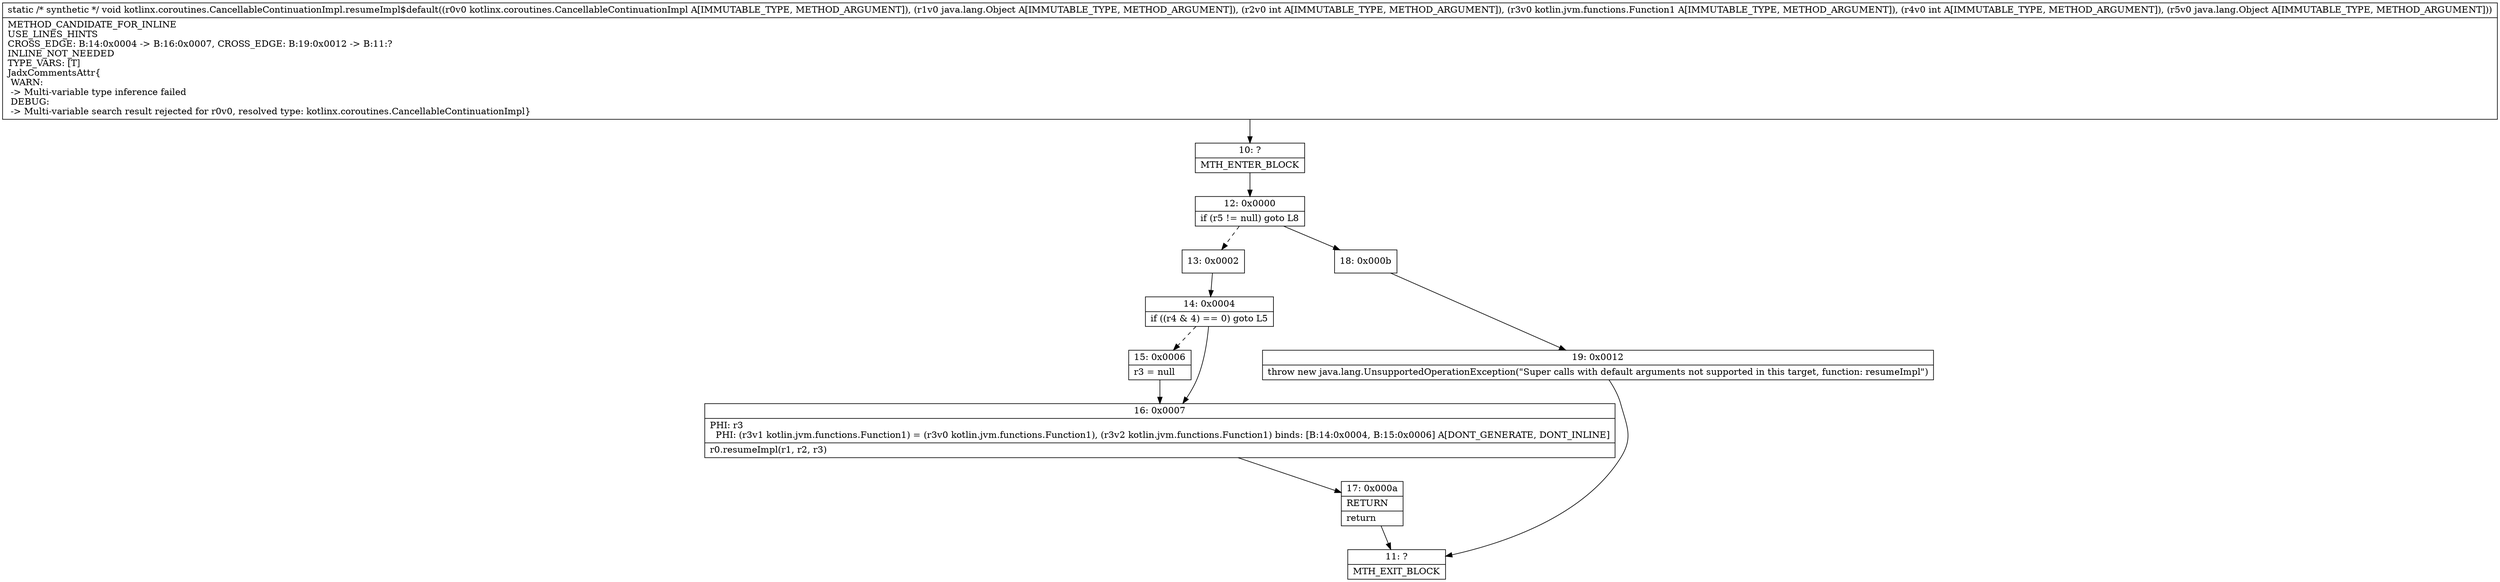 digraph "CFG forkotlinx.coroutines.CancellableContinuationImpl.resumeImpl$default(Lkotlinx\/coroutines\/CancellableContinuationImpl;Ljava\/lang\/Object;ILkotlin\/jvm\/functions\/Function1;ILjava\/lang\/Object;)V" {
Node_10 [shape=record,label="{10\:\ ?|MTH_ENTER_BLOCK\l}"];
Node_12 [shape=record,label="{12\:\ 0x0000|if (r5 != null) goto L8\l}"];
Node_13 [shape=record,label="{13\:\ 0x0002}"];
Node_14 [shape=record,label="{14\:\ 0x0004|if ((r4 & 4) == 0) goto L5\l}"];
Node_15 [shape=record,label="{15\:\ 0x0006|r3 = null\l}"];
Node_16 [shape=record,label="{16\:\ 0x0007|PHI: r3 \l  PHI: (r3v1 kotlin.jvm.functions.Function1) = (r3v0 kotlin.jvm.functions.Function1), (r3v2 kotlin.jvm.functions.Function1) binds: [B:14:0x0004, B:15:0x0006] A[DONT_GENERATE, DONT_INLINE]\l|r0.resumeImpl(r1, r2, r3)\l}"];
Node_17 [shape=record,label="{17\:\ 0x000a|RETURN\l|return\l}"];
Node_11 [shape=record,label="{11\:\ ?|MTH_EXIT_BLOCK\l}"];
Node_18 [shape=record,label="{18\:\ 0x000b}"];
Node_19 [shape=record,label="{19\:\ 0x0012|throw new java.lang.UnsupportedOperationException(\"Super calls with default arguments not supported in this target, function: resumeImpl\")\l}"];
MethodNode[shape=record,label="{static \/* synthetic *\/ void kotlinx.coroutines.CancellableContinuationImpl.resumeImpl$default((r0v0 kotlinx.coroutines.CancellableContinuationImpl A[IMMUTABLE_TYPE, METHOD_ARGUMENT]), (r1v0 java.lang.Object A[IMMUTABLE_TYPE, METHOD_ARGUMENT]), (r2v0 int A[IMMUTABLE_TYPE, METHOD_ARGUMENT]), (r3v0 kotlin.jvm.functions.Function1 A[IMMUTABLE_TYPE, METHOD_ARGUMENT]), (r4v0 int A[IMMUTABLE_TYPE, METHOD_ARGUMENT]), (r5v0 java.lang.Object A[IMMUTABLE_TYPE, METHOD_ARGUMENT]))  | METHOD_CANDIDATE_FOR_INLINE\lUSE_LINES_HINTS\lCROSS_EDGE: B:14:0x0004 \-\> B:16:0x0007, CROSS_EDGE: B:19:0x0012 \-\> B:11:?\lINLINE_NOT_NEEDED\lTYPE_VARS: [T]\lJadxCommentsAttr\{\l WARN: \l \-\> Multi\-variable type inference failed\l DEBUG: \l \-\> Multi\-variable search result rejected for r0v0, resolved type: kotlinx.coroutines.CancellableContinuationImpl\}\l}"];
MethodNode -> Node_10;Node_10 -> Node_12;
Node_12 -> Node_13[style=dashed];
Node_12 -> Node_18;
Node_13 -> Node_14;
Node_14 -> Node_15[style=dashed];
Node_14 -> Node_16;
Node_15 -> Node_16;
Node_16 -> Node_17;
Node_17 -> Node_11;
Node_18 -> Node_19;
Node_19 -> Node_11;
}

